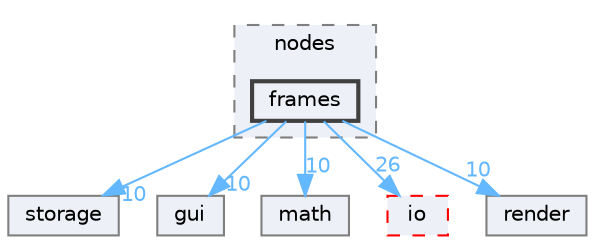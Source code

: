 digraph "src/classes/nodes/frames"
{
 // LATEX_PDF_SIZE
  bgcolor="transparent";
  edge [fontname=Helvetica,fontsize=10,labelfontname=Helvetica,labelfontsize=10];
  node [fontname=Helvetica,fontsize=10,shape=box,height=0.2,width=0.4];
  compound=true
  subgraph clusterdir_27d2482428742dd719ba843f58f9643f {
    graph [ bgcolor="#edf0f7", pencolor="grey50", label="nodes", fontname=Helvetica,fontsize=10 style="filled,dashed", URL="dir_27d2482428742dd719ba843f58f9643f.html",tooltip=""]
  dir_508da4921e4ed46ab32b10b9bd4fb5a1 [label="frames", fillcolor="#edf0f7", color="grey25", style="filled,bold", URL="dir_508da4921e4ed46ab32b10b9bd4fb5a1.html",tooltip=""];
  }
  dir_452baf35e1d7639c9f2a5ece4ec85855 [label="storage", fillcolor="#edf0f7", color="grey50", style="filled", URL="dir_452baf35e1d7639c9f2a5ece4ec85855.html",tooltip=""];
  dir_99d0482cf009f9d97a0877749b817f19 [label="gui", fillcolor="#edf0f7", color="grey50", style="filled", URL="dir_99d0482cf009f9d97a0877749b817f19.html",tooltip=""];
  dir_ae9a93452e2a84339148a16bcf2eb561 [label="math", fillcolor="#edf0f7", color="grey50", style="filled", URL="dir_ae9a93452e2a84339148a16bcf2eb561.html",tooltip=""];
  dir_c184e51c84f2c3f0345bbc8a0d75d3e1 [label="io", fillcolor="#edf0f7", color="red", style="filled,dashed", URL="dir_c184e51c84f2c3f0345bbc8a0d75d3e1.html",tooltip=""];
  dir_e488ee1cea97fb16abdb5ccc78d2123b [label="render", fillcolor="#edf0f7", color="grey50", style="filled", URL="dir_e488ee1cea97fb16abdb5ccc78d2123b.html",tooltip=""];
  dir_508da4921e4ed46ab32b10b9bd4fb5a1->dir_452baf35e1d7639c9f2a5ece4ec85855 [headlabel="10", labeldistance=1.5 headhref="dir_000005_000021.html" href="dir_000005_000021.html" color="steelblue1" fontcolor="steelblue1"];
  dir_508da4921e4ed46ab32b10b9bd4fb5a1->dir_99d0482cf009f9d97a0877749b817f19 [headlabel="10", labeldistance=1.5 headhref="dir_000005_000007.html" href="dir_000005_000007.html" color="steelblue1" fontcolor="steelblue1"];
  dir_508da4921e4ed46ab32b10b9bd4fb5a1->dir_ae9a93452e2a84339148a16bcf2eb561 [headlabel="10", labeldistance=1.5 headhref="dir_000005_000011.html" href="dir_000005_000011.html" color="steelblue1" fontcolor="steelblue1"];
  dir_508da4921e4ed46ab32b10b9bd4fb5a1->dir_c184e51c84f2c3f0345bbc8a0d75d3e1 [headlabel="26", labeldistance=1.5 headhref="dir_000005_000008.html" href="dir_000005_000008.html" color="steelblue1" fontcolor="steelblue1"];
  dir_508da4921e4ed46ab32b10b9bd4fb5a1->dir_e488ee1cea97fb16abdb5ccc78d2123b [headlabel="10", labeldistance=1.5 headhref="dir_000005_000017.html" href="dir_000005_000017.html" color="steelblue1" fontcolor="steelblue1"];
}
